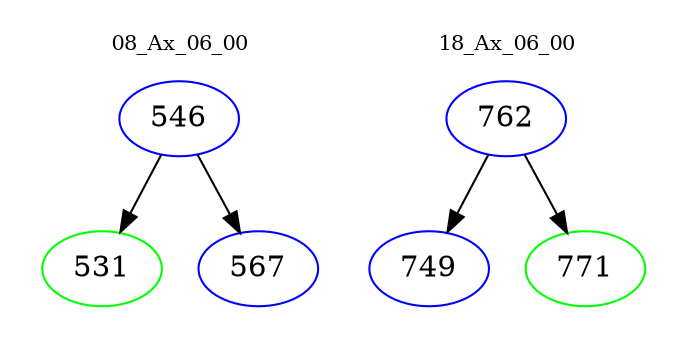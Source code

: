digraph{
subgraph cluster_0 {
color = white
label = "08_Ax_06_00";
fontsize=10;
T0_546 [label="546", color="blue"]
T0_546 -> T0_531 [color="black"]
T0_531 [label="531", color="green"]
T0_546 -> T0_567 [color="black"]
T0_567 [label="567", color="blue"]
}
subgraph cluster_1 {
color = white
label = "18_Ax_06_00";
fontsize=10;
T1_762 [label="762", color="blue"]
T1_762 -> T1_749 [color="black"]
T1_749 [label="749", color="blue"]
T1_762 -> T1_771 [color="black"]
T1_771 [label="771", color="green"]
}
}
